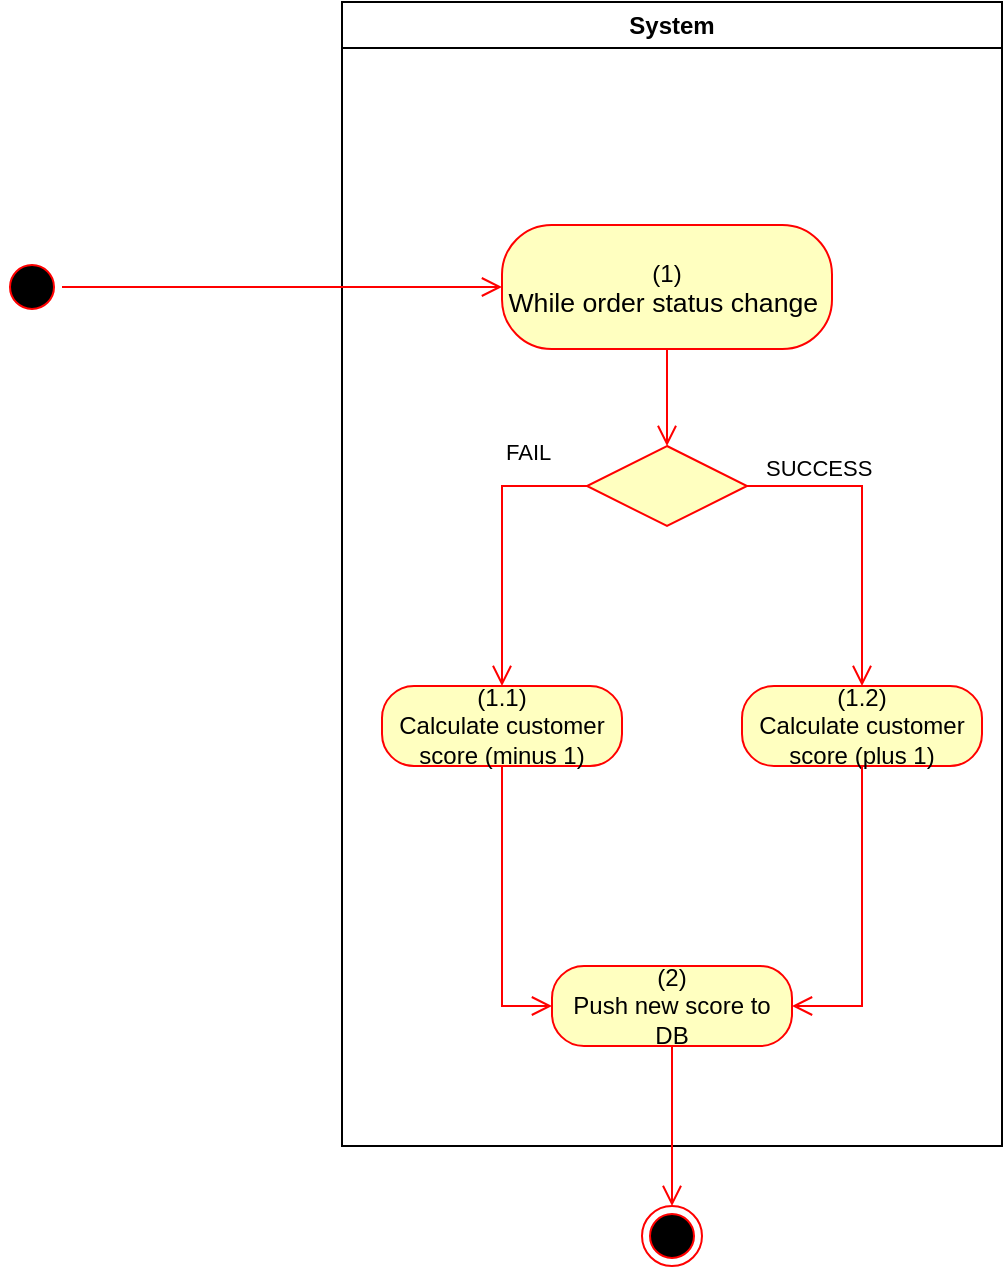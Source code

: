 <mxfile version="15.4.0" type="device"><diagram id="DmWBrVdIHT2atTUYj0ME" name="Page-1"><mxGraphModel dx="1086" dy="806" grid="1" gridSize="10" guides="1" tooltips="1" connect="1" arrows="1" fold="1" page="1" pageScale="1" pageWidth="850" pageHeight="1100" math="0" shadow="0"><root><mxCell id="0"/><mxCell id="1" parent="0"/><mxCell id="cDha1zPy1pUWZAtmUeuB-3" value="System" style="swimlane;whiteSpace=wrap;startSize=23;" parent="1" vertex="1"><mxGeometry x="520" y="128" width="330" height="572" as="geometry"/></mxCell><mxCell id="cDha1zPy1pUWZAtmUeuB-4" value="(1)&lt;br&gt;&lt;span lang=&quot;EN-GB&quot; style=&quot;font-size: 10pt ; line-height: 107% ; font-family: &amp;#34;arial&amp;#34; , sans-serif&quot;&gt;While order status change&amp;nbsp;&lt;br&gt;&lt;/span&gt;" style="rounded=1;whiteSpace=wrap;html=1;arcSize=40;fontColor=#000000;fillColor=#ffffc0;strokeColor=#ff0000;" parent="cDha1zPy1pUWZAtmUeuB-3" vertex="1"><mxGeometry x="80" y="111.5" width="165" height="62" as="geometry"/></mxCell><mxCell id="cDha1zPy1pUWZAtmUeuB-10" value="(1.2)&lt;br&gt;Calculate customer score (plus 1)" style="rounded=1;whiteSpace=wrap;html=1;arcSize=40;fontColor=#000000;fillColor=#ffffc0;strokeColor=#ff0000;" parent="cDha1zPy1pUWZAtmUeuB-3" vertex="1"><mxGeometry x="200" y="342" width="120" height="40" as="geometry"/></mxCell><mxCell id="cDha1zPy1pUWZAtmUeuB-14" value="(1.1)&lt;br&gt;Calculate customer score (minus 1)" style="rounded=1;whiteSpace=wrap;html=1;arcSize=40;fontColor=#000000;fillColor=#ffffc0;strokeColor=#ff0000;" parent="cDha1zPy1pUWZAtmUeuB-3" vertex="1"><mxGeometry x="20" y="342" width="120" height="40" as="geometry"/></mxCell><mxCell id="cDha1zPy1pUWZAtmUeuB-16" value="" style="rhombus;whiteSpace=wrap;html=1;fillColor=#ffffc0;strokeColor=#ff0000;" parent="cDha1zPy1pUWZAtmUeuB-3" vertex="1"><mxGeometry x="122.5" y="222" width="80" height="40" as="geometry"/></mxCell><mxCell id="cDha1zPy1pUWZAtmUeuB-17" value="SUCCESS" style="edgeStyle=orthogonalEdgeStyle;html=1;align=left;verticalAlign=bottom;endArrow=open;endSize=8;strokeColor=#ff0000;rounded=0;entryX=0.5;entryY=0;entryDx=0;entryDy=0;exitX=1;exitY=0.5;exitDx=0;exitDy=0;" parent="cDha1zPy1pUWZAtmUeuB-3" source="cDha1zPy1pUWZAtmUeuB-16" target="cDha1zPy1pUWZAtmUeuB-10" edge="1"><mxGeometry x="-0.905" relative="1" as="geometry"><mxPoint x="300" y="232" as="targetPoint"/><mxPoint as="offset"/></mxGeometry></mxCell><mxCell id="cDha1zPy1pUWZAtmUeuB-18" value="FAIL" style="edgeStyle=orthogonalEdgeStyle;html=1;align=left;verticalAlign=top;endArrow=open;endSize=8;strokeColor=#ff0000;rounded=0;entryX=0.5;entryY=0;entryDx=0;entryDy=0;exitX=0;exitY=0.5;exitDx=0;exitDy=0;" parent="cDha1zPy1pUWZAtmUeuB-3" source="cDha1zPy1pUWZAtmUeuB-16" target="cDha1zPy1pUWZAtmUeuB-14" edge="1"><mxGeometry x="-0.404" y="-30" relative="1" as="geometry"><mxPoint x="160" y="312" as="targetPoint"/><mxPoint x="30" y="-30" as="offset"/></mxGeometry></mxCell><mxCell id="cDha1zPy1pUWZAtmUeuB-20" value="" style="edgeStyle=orthogonalEdgeStyle;html=1;verticalAlign=bottom;endArrow=open;endSize=8;strokeColor=#ff0000;rounded=0;exitX=0.5;exitY=1;exitDx=0;exitDy=0;entryX=0.5;entryY=0;entryDx=0;entryDy=0;" parent="cDha1zPy1pUWZAtmUeuB-3" source="cDha1zPy1pUWZAtmUeuB-4" target="cDha1zPy1pUWZAtmUeuB-16" edge="1"><mxGeometry relative="1" as="geometry"><mxPoint x="220" y="432" as="targetPoint"/><mxPoint x="220" y="372" as="sourcePoint"/></mxGeometry></mxCell><mxCell id="cDha1zPy1pUWZAtmUeuB-21" value="(2)&lt;br&gt;Push new score to DB" style="rounded=1;whiteSpace=wrap;html=1;arcSize=40;fontColor=#000000;fillColor=#ffffc0;strokeColor=#ff0000;" parent="cDha1zPy1pUWZAtmUeuB-3" vertex="1"><mxGeometry x="105" y="482" width="120" height="40" as="geometry"/></mxCell><mxCell id="cDha1zPy1pUWZAtmUeuB-11" value="" style="edgeStyle=orthogonalEdgeStyle;html=1;verticalAlign=bottom;endArrow=open;endSize=8;strokeColor=#ff0000;rounded=0;entryX=1;entryY=0.5;entryDx=0;entryDy=0;" parent="cDha1zPy1pUWZAtmUeuB-3" source="cDha1zPy1pUWZAtmUeuB-10" target="cDha1zPy1pUWZAtmUeuB-21" edge="1"><mxGeometry relative="1" as="geometry"><mxPoint x="260" y="442" as="targetPoint"/><Array as="points"><mxPoint x="260" y="502"/></Array></mxGeometry></mxCell><mxCell id="cDha1zPy1pUWZAtmUeuB-15" value="" style="edgeStyle=orthogonalEdgeStyle;html=1;verticalAlign=bottom;endArrow=open;endSize=8;strokeColor=#ff0000;rounded=0;entryX=0;entryY=0.5;entryDx=0;entryDy=0;exitX=0.5;exitY=1;exitDx=0;exitDy=0;" parent="cDha1zPy1pUWZAtmUeuB-3" source="cDha1zPy1pUWZAtmUeuB-14" target="cDha1zPy1pUWZAtmUeuB-21" edge="1"><mxGeometry relative="1" as="geometry"><mxPoint x="80" y="442" as="targetPoint"/></mxGeometry></mxCell><mxCell id="cDha1zPy1pUWZAtmUeuB-5" value="" style="ellipse;html=1;shape=startState;fillColor=#000000;strokeColor=#ff0000;" parent="1" vertex="1"><mxGeometry x="350" y="255.5" width="30" height="30" as="geometry"/></mxCell><mxCell id="cDha1zPy1pUWZAtmUeuB-6" value="" style="edgeStyle=orthogonalEdgeStyle;html=1;verticalAlign=bottom;endArrow=open;endSize=8;strokeColor=#ff0000;rounded=0;entryX=0;entryY=0.5;entryDx=0;entryDy=0;" parent="1" source="cDha1zPy1pUWZAtmUeuB-5" target="cDha1zPy1pUWZAtmUeuB-4" edge="1"><mxGeometry relative="1" as="geometry"><mxPoint x="210" y="270.5" as="targetPoint"/></mxGeometry></mxCell><mxCell id="cDha1zPy1pUWZAtmUeuB-8" value="" style="ellipse;html=1;shape=endState;fillColor=#000000;strokeColor=#ff0000;" parent="1" vertex="1"><mxGeometry x="670" y="730" width="30" height="30" as="geometry"/></mxCell><mxCell id="cDha1zPy1pUWZAtmUeuB-22" value="" style="edgeStyle=orthogonalEdgeStyle;html=1;verticalAlign=bottom;endArrow=open;endSize=8;strokeColor=#ff0000;rounded=0;entryX=0.5;entryY=0;entryDx=0;entryDy=0;" parent="1" source="cDha1zPy1pUWZAtmUeuB-21" target="cDha1zPy1pUWZAtmUeuB-8" edge="1"><mxGeometry relative="1" as="geometry"><mxPoint x="685" y="710" as="targetPoint"/></mxGeometry></mxCell></root></mxGraphModel></diagram></mxfile>
